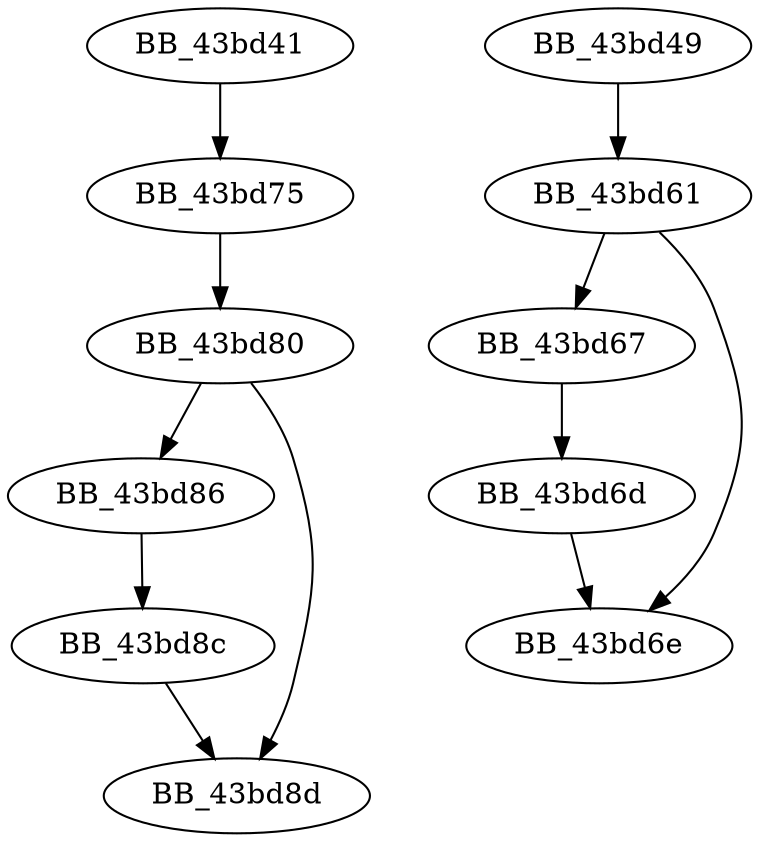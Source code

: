 DiGraph sub_43BD41{
BB_43bd41->BB_43bd75
BB_43bd49->BB_43bd61
BB_43bd61->BB_43bd67
BB_43bd61->BB_43bd6e
BB_43bd67->BB_43bd6d
BB_43bd6d->BB_43bd6e
BB_43bd75->BB_43bd80
BB_43bd80->BB_43bd86
BB_43bd80->BB_43bd8d
BB_43bd86->BB_43bd8c
BB_43bd8c->BB_43bd8d
}
